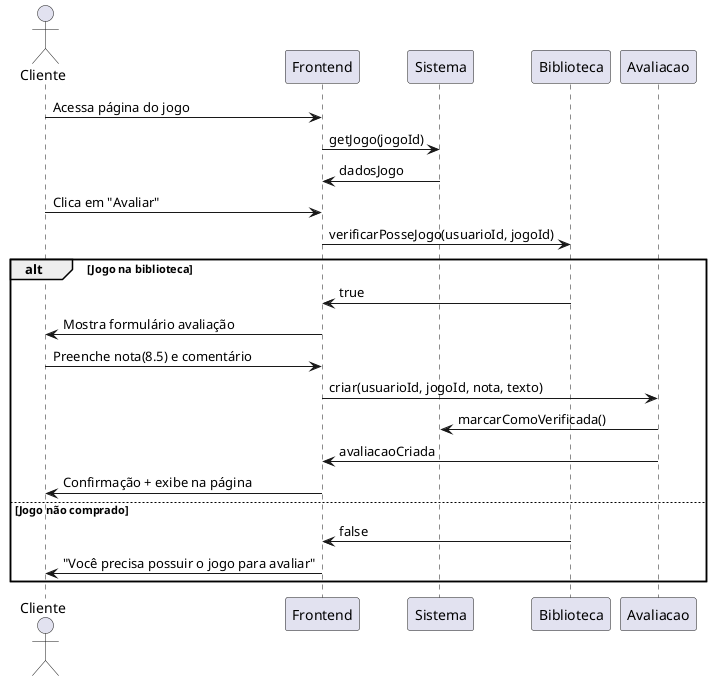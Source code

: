 @startuml sequence_avaliacao
actor Cliente
participant "Frontend" as FE
participant Sistema
participant Biblioteca
participant Avaliacao

Cliente -> FE: Acessa página do jogo
FE -> Sistema: getJogo(jogoId)
Sistema -> FE: dadosJogo

Cliente -> FE: Clica em "Avaliar"
FE -> Biblioteca: verificarPosseJogo(usuarioId, jogoId)
alt Jogo na biblioteca
    Biblioteca -> FE: true
    FE -> Cliente: Mostra formulário avaliação
    Cliente -> FE: Preenche nota(8.5) e comentário
    FE -> Avaliacao: criar(usuarioId, jogoId, nota, texto)
    Avaliacao -> Sistema: marcarComoVerificada()
    Avaliacao -> FE: avaliacaoCriada
    FE -> Cliente: Confirmação + exibe na página
else Jogo não comprado
    Biblioteca -> FE: false
    FE -> Cliente: "Você precisa possuir o jogo para avaliar"
end
@enduml